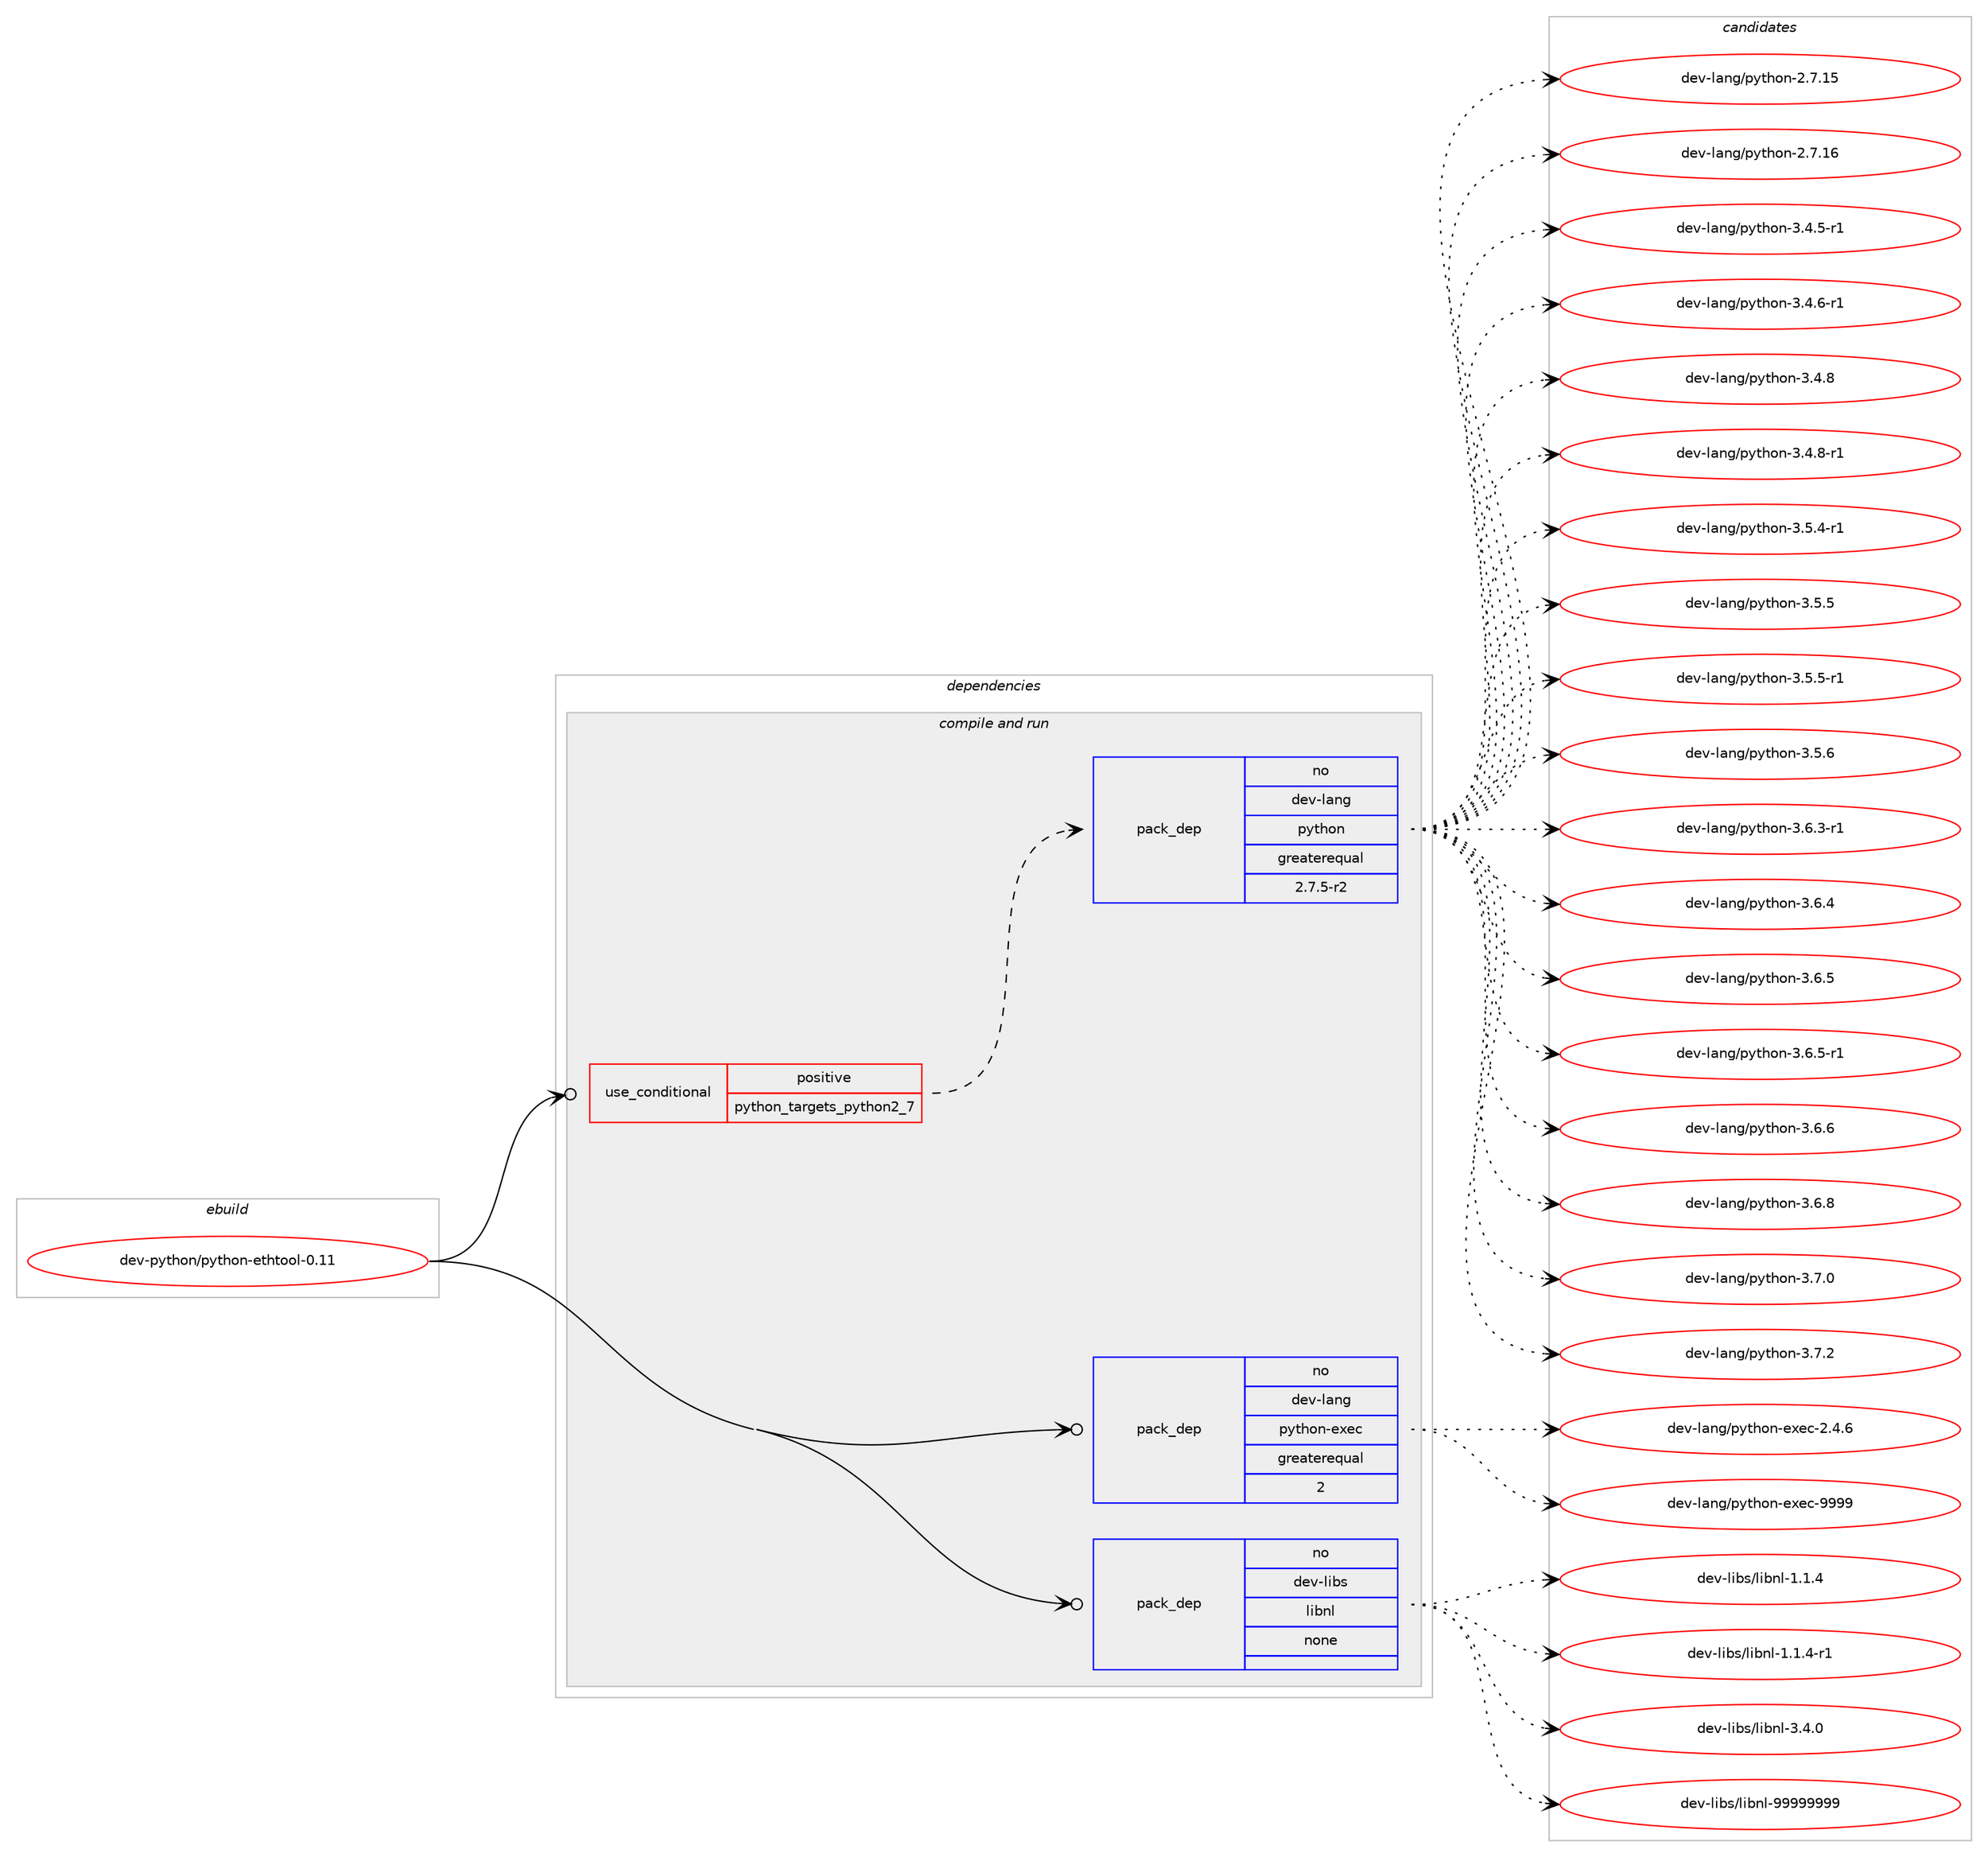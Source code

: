 digraph prolog {

# *************
# Graph options
# *************

newrank=true;
concentrate=true;
compound=true;
graph [rankdir=LR,fontname=Helvetica,fontsize=10,ranksep=1.5];#, ranksep=2.5, nodesep=0.2];
edge  [arrowhead=vee];
node  [fontname=Helvetica,fontsize=10];

# **********
# The ebuild
# **********

subgraph cluster_leftcol {
color=gray;
rank=same;
label=<<i>ebuild</i>>;
id [label="dev-python/python-ethtool-0.11", color=red, width=4, href="../dev-python/python-ethtool-0.11.svg"];
}

# ****************
# The dependencies
# ****************

subgraph cluster_midcol {
color=gray;
label=<<i>dependencies</i>>;
subgraph cluster_compile {
fillcolor="#eeeeee";
style=filled;
label=<<i>compile</i>>;
}
subgraph cluster_compileandrun {
fillcolor="#eeeeee";
style=filled;
label=<<i>compile and run</i>>;
subgraph cond382630 {
dependency1434868 [label=<<TABLE BORDER="0" CELLBORDER="1" CELLSPACING="0" CELLPADDING="4"><TR><TD ROWSPAN="3" CELLPADDING="10">use_conditional</TD></TR><TR><TD>positive</TD></TR><TR><TD>python_targets_python2_7</TD></TR></TABLE>>, shape=none, color=red];
subgraph pack1028885 {
dependency1434869 [label=<<TABLE BORDER="0" CELLBORDER="1" CELLSPACING="0" CELLPADDING="4" WIDTH="220"><TR><TD ROWSPAN="6" CELLPADDING="30">pack_dep</TD></TR><TR><TD WIDTH="110">no</TD></TR><TR><TD>dev-lang</TD></TR><TR><TD>python</TD></TR><TR><TD>greaterequal</TD></TR><TR><TD>2.7.5-r2</TD></TR></TABLE>>, shape=none, color=blue];
}
dependency1434868:e -> dependency1434869:w [weight=20,style="dashed",arrowhead="vee"];
}
id:e -> dependency1434868:w [weight=20,style="solid",arrowhead="odotvee"];
subgraph pack1028886 {
dependency1434870 [label=<<TABLE BORDER="0" CELLBORDER="1" CELLSPACING="0" CELLPADDING="4" WIDTH="220"><TR><TD ROWSPAN="6" CELLPADDING="30">pack_dep</TD></TR><TR><TD WIDTH="110">no</TD></TR><TR><TD>dev-lang</TD></TR><TR><TD>python-exec</TD></TR><TR><TD>greaterequal</TD></TR><TR><TD>2</TD></TR></TABLE>>, shape=none, color=blue];
}
id:e -> dependency1434870:w [weight=20,style="solid",arrowhead="odotvee"];
subgraph pack1028887 {
dependency1434871 [label=<<TABLE BORDER="0" CELLBORDER="1" CELLSPACING="0" CELLPADDING="4" WIDTH="220"><TR><TD ROWSPAN="6" CELLPADDING="30">pack_dep</TD></TR><TR><TD WIDTH="110">no</TD></TR><TR><TD>dev-libs</TD></TR><TR><TD>libnl</TD></TR><TR><TD>none</TD></TR><TR><TD></TD></TR></TABLE>>, shape=none, color=blue];
}
id:e -> dependency1434871:w [weight=20,style="solid",arrowhead="odotvee"];
}
subgraph cluster_run {
fillcolor="#eeeeee";
style=filled;
label=<<i>run</i>>;
}
}

# **************
# The candidates
# **************

subgraph cluster_choices {
rank=same;
color=gray;
label=<<i>candidates</i>>;

subgraph choice1028885 {
color=black;
nodesep=1;
choice10010111845108971101034711212111610411111045504655464953 [label="dev-lang/python-2.7.15", color=red, width=4,href="../dev-lang/python-2.7.15.svg"];
choice10010111845108971101034711212111610411111045504655464954 [label="dev-lang/python-2.7.16", color=red, width=4,href="../dev-lang/python-2.7.16.svg"];
choice1001011184510897110103471121211161041111104551465246534511449 [label="dev-lang/python-3.4.5-r1", color=red, width=4,href="../dev-lang/python-3.4.5-r1.svg"];
choice1001011184510897110103471121211161041111104551465246544511449 [label="dev-lang/python-3.4.6-r1", color=red, width=4,href="../dev-lang/python-3.4.6-r1.svg"];
choice100101118451089711010347112121116104111110455146524656 [label="dev-lang/python-3.4.8", color=red, width=4,href="../dev-lang/python-3.4.8.svg"];
choice1001011184510897110103471121211161041111104551465246564511449 [label="dev-lang/python-3.4.8-r1", color=red, width=4,href="../dev-lang/python-3.4.8-r1.svg"];
choice1001011184510897110103471121211161041111104551465346524511449 [label="dev-lang/python-3.5.4-r1", color=red, width=4,href="../dev-lang/python-3.5.4-r1.svg"];
choice100101118451089711010347112121116104111110455146534653 [label="dev-lang/python-3.5.5", color=red, width=4,href="../dev-lang/python-3.5.5.svg"];
choice1001011184510897110103471121211161041111104551465346534511449 [label="dev-lang/python-3.5.5-r1", color=red, width=4,href="../dev-lang/python-3.5.5-r1.svg"];
choice100101118451089711010347112121116104111110455146534654 [label="dev-lang/python-3.5.6", color=red, width=4,href="../dev-lang/python-3.5.6.svg"];
choice1001011184510897110103471121211161041111104551465446514511449 [label="dev-lang/python-3.6.3-r1", color=red, width=4,href="../dev-lang/python-3.6.3-r1.svg"];
choice100101118451089711010347112121116104111110455146544652 [label="dev-lang/python-3.6.4", color=red, width=4,href="../dev-lang/python-3.6.4.svg"];
choice100101118451089711010347112121116104111110455146544653 [label="dev-lang/python-3.6.5", color=red, width=4,href="../dev-lang/python-3.6.5.svg"];
choice1001011184510897110103471121211161041111104551465446534511449 [label="dev-lang/python-3.6.5-r1", color=red, width=4,href="../dev-lang/python-3.6.5-r1.svg"];
choice100101118451089711010347112121116104111110455146544654 [label="dev-lang/python-3.6.6", color=red, width=4,href="../dev-lang/python-3.6.6.svg"];
choice100101118451089711010347112121116104111110455146544656 [label="dev-lang/python-3.6.8", color=red, width=4,href="../dev-lang/python-3.6.8.svg"];
choice100101118451089711010347112121116104111110455146554648 [label="dev-lang/python-3.7.0", color=red, width=4,href="../dev-lang/python-3.7.0.svg"];
choice100101118451089711010347112121116104111110455146554650 [label="dev-lang/python-3.7.2", color=red, width=4,href="../dev-lang/python-3.7.2.svg"];
dependency1434869:e -> choice10010111845108971101034711212111610411111045504655464953:w [style=dotted,weight="100"];
dependency1434869:e -> choice10010111845108971101034711212111610411111045504655464954:w [style=dotted,weight="100"];
dependency1434869:e -> choice1001011184510897110103471121211161041111104551465246534511449:w [style=dotted,weight="100"];
dependency1434869:e -> choice1001011184510897110103471121211161041111104551465246544511449:w [style=dotted,weight="100"];
dependency1434869:e -> choice100101118451089711010347112121116104111110455146524656:w [style=dotted,weight="100"];
dependency1434869:e -> choice1001011184510897110103471121211161041111104551465246564511449:w [style=dotted,weight="100"];
dependency1434869:e -> choice1001011184510897110103471121211161041111104551465346524511449:w [style=dotted,weight="100"];
dependency1434869:e -> choice100101118451089711010347112121116104111110455146534653:w [style=dotted,weight="100"];
dependency1434869:e -> choice1001011184510897110103471121211161041111104551465346534511449:w [style=dotted,weight="100"];
dependency1434869:e -> choice100101118451089711010347112121116104111110455146534654:w [style=dotted,weight="100"];
dependency1434869:e -> choice1001011184510897110103471121211161041111104551465446514511449:w [style=dotted,weight="100"];
dependency1434869:e -> choice100101118451089711010347112121116104111110455146544652:w [style=dotted,weight="100"];
dependency1434869:e -> choice100101118451089711010347112121116104111110455146544653:w [style=dotted,weight="100"];
dependency1434869:e -> choice1001011184510897110103471121211161041111104551465446534511449:w [style=dotted,weight="100"];
dependency1434869:e -> choice100101118451089711010347112121116104111110455146544654:w [style=dotted,weight="100"];
dependency1434869:e -> choice100101118451089711010347112121116104111110455146544656:w [style=dotted,weight="100"];
dependency1434869:e -> choice100101118451089711010347112121116104111110455146554648:w [style=dotted,weight="100"];
dependency1434869:e -> choice100101118451089711010347112121116104111110455146554650:w [style=dotted,weight="100"];
}
subgraph choice1028886 {
color=black;
nodesep=1;
choice1001011184510897110103471121211161041111104510112010199455046524654 [label="dev-lang/python-exec-2.4.6", color=red, width=4,href="../dev-lang/python-exec-2.4.6.svg"];
choice10010111845108971101034711212111610411111045101120101994557575757 [label="dev-lang/python-exec-9999", color=red, width=4,href="../dev-lang/python-exec-9999.svg"];
dependency1434870:e -> choice1001011184510897110103471121211161041111104510112010199455046524654:w [style=dotted,weight="100"];
dependency1434870:e -> choice10010111845108971101034711212111610411111045101120101994557575757:w [style=dotted,weight="100"];
}
subgraph choice1028887 {
color=black;
nodesep=1;
choice10010111845108105981154710810598110108454946494652 [label="dev-libs/libnl-1.1.4", color=red, width=4,href="../dev-libs/libnl-1.1.4.svg"];
choice100101118451081059811547108105981101084549464946524511449 [label="dev-libs/libnl-1.1.4-r1", color=red, width=4,href="../dev-libs/libnl-1.1.4-r1.svg"];
choice10010111845108105981154710810598110108455146524648 [label="dev-libs/libnl-3.4.0", color=red, width=4,href="../dev-libs/libnl-3.4.0.svg"];
choice10010111845108105981154710810598110108455757575757575757 [label="dev-libs/libnl-99999999", color=red, width=4,href="../dev-libs/libnl-99999999.svg"];
dependency1434871:e -> choice10010111845108105981154710810598110108454946494652:w [style=dotted,weight="100"];
dependency1434871:e -> choice100101118451081059811547108105981101084549464946524511449:w [style=dotted,weight="100"];
dependency1434871:e -> choice10010111845108105981154710810598110108455146524648:w [style=dotted,weight="100"];
dependency1434871:e -> choice10010111845108105981154710810598110108455757575757575757:w [style=dotted,weight="100"];
}
}

}

